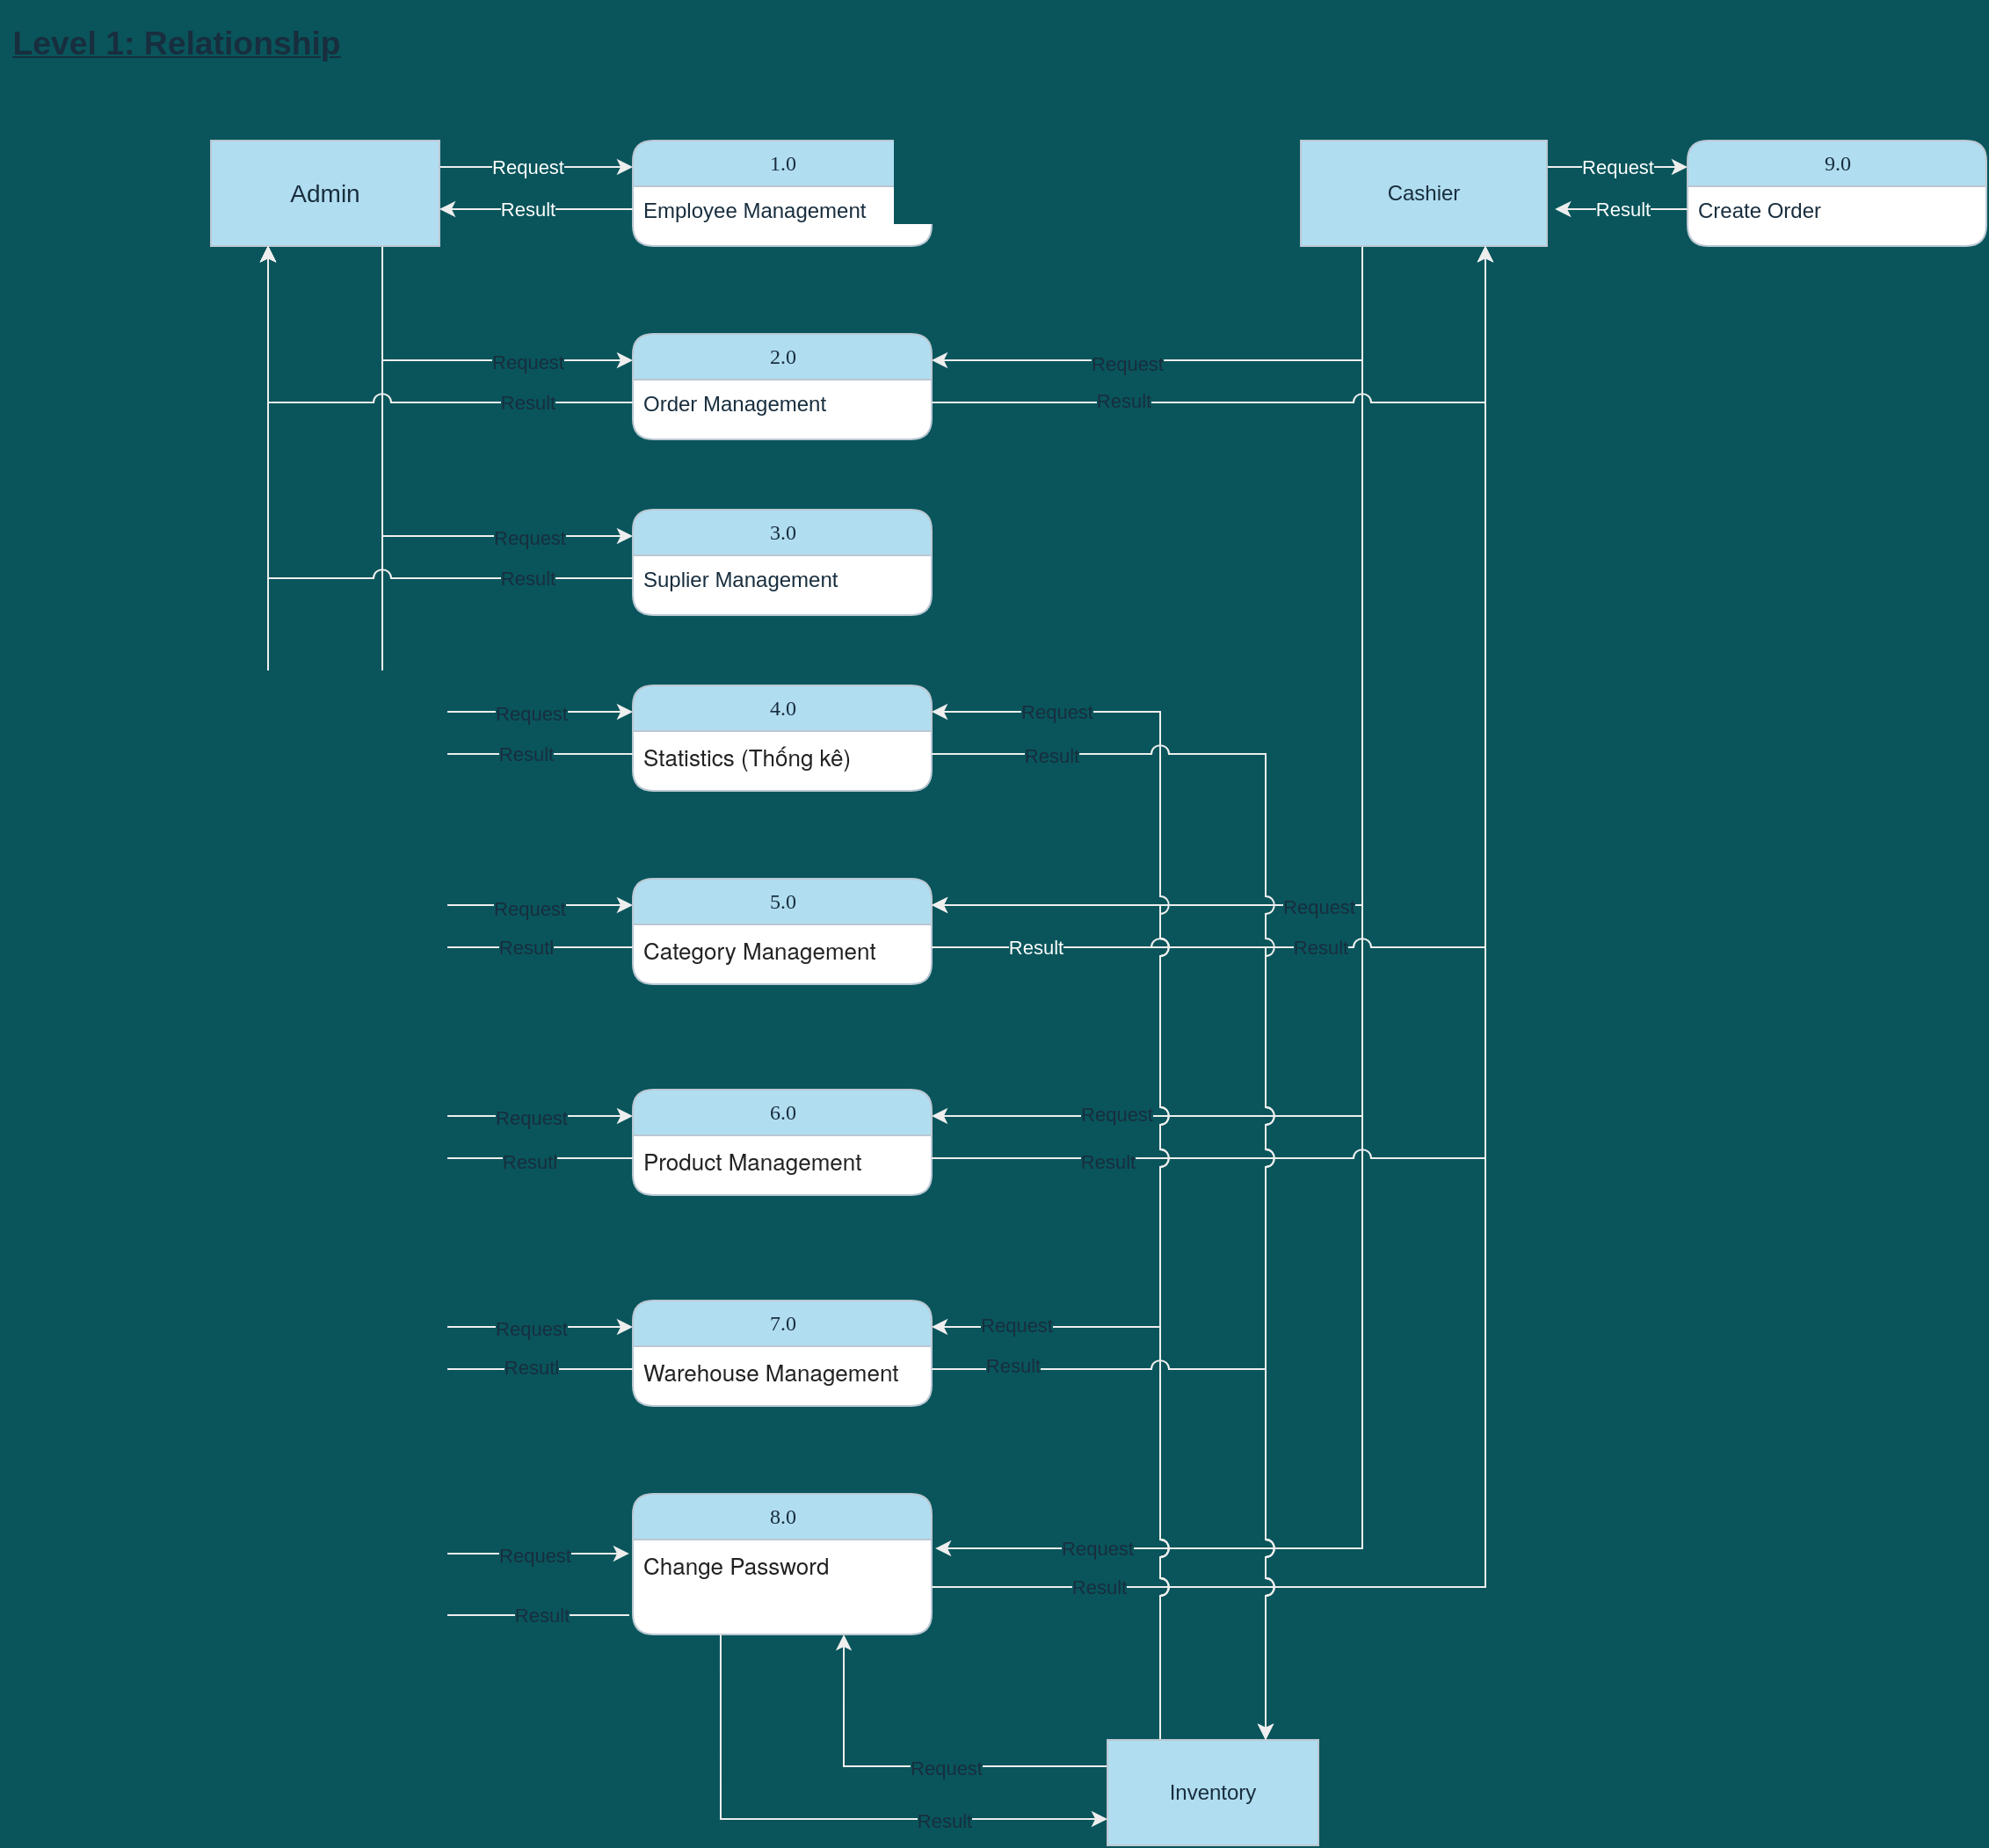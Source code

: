 <mxfile version="14.6.13" type="device"><diagram name="Page-1" id="b520641d-4fe3-3701-9064-5fc419738815"><mxGraphModel dx="1086" dy="1656" grid="1" gridSize="10" guides="1" tooltips="1" connect="1" arrows="1" fold="1" page="1" pageScale="1" pageWidth="1100" pageHeight="850" background="#09555B" math="0" shadow="0"><root><mxCell id="0"/><mxCell id="1" parent="0"/><mxCell id="21ea969265ad0168-10" value="1.0" style="swimlane;html=1;fontStyle=0;childLayout=stackLayout;horizontal=1;startSize=26;fillColor=#B1DDF0;horizontalStack=0;resizeParent=1;resizeLast=0;collapsible=1;marginBottom=0;swimlaneFillColor=#ffffff;align=center;rounded=1;shadow=0;comic=0;labelBackgroundColor=none;strokeWidth=1;fontFamily=Verdana;fontSize=12;strokeColor=#BAC8D3;fontColor=#182E3E;" parent="1" vertex="1"><mxGeometry x="360" y="40" width="170" height="60" as="geometry"/></mxCell><mxCell id="21ea969265ad0168-52" value="Employee Management" style="text;html=1;strokeColor=none;fillColor=none;spacingLeft=4;spacingRight=4;whiteSpace=wrap;overflow=hidden;rotatable=0;points=[[0,0.5],[1,0.5]];portConstraint=eastwest;fontColor=#182E3E;" parent="21ea969265ad0168-10" vertex="1"><mxGeometry y="26" width="170" height="26" as="geometry"/></mxCell><mxCell id="-beWoCkQJ6YWJmsvKfJx-1" value="&lt;p class=&quot;MsoNormal&quot;&gt;&lt;b&gt;&lt;u&gt;&lt;span style=&quot;font-size: 14.0pt ; font-family: &amp;#34;helvetica&amp;#34; , sans-serif&quot;&gt;Level 1: Relationship&lt;/span&gt;&lt;/u&gt;&lt;/b&gt;&lt;/p&gt;" style="text;html=1;align=center;verticalAlign=middle;resizable=0;points=[];autosize=1;strokeColor=none;fontColor=#182E3E;" parent="1" vertex="1"><mxGeometry y="-40" width="200" height="50" as="geometry"/></mxCell><mxCell id="-beWoCkQJ6YWJmsvKfJx-3" value="Request" style="edgeStyle=orthogonalEdgeStyle;rounded=0;orthogonalLoop=1;jettySize=auto;html=1;exitX=1;exitY=0.25;exitDx=0;exitDy=0;entryX=0;entryY=0.25;entryDx=0;entryDy=0;strokeColor=#EEEEEE;fontColor=#FFFFFF;labelBackgroundColor=#09555B;" parent="1" source="-beWoCkQJ6YWJmsvKfJx-2" target="21ea969265ad0168-10" edge="1"><mxGeometry x="-0.091" relative="1" as="geometry"><Array as="points"><mxPoint x="290" y="55"/><mxPoint x="290" y="55"/></Array><mxPoint as="offset"/></mxGeometry></mxCell><mxCell id="-beWoCkQJ6YWJmsvKfJx-29" style="edgeStyle=orthogonalEdgeStyle;rounded=0;orthogonalLoop=1;jettySize=auto;html=1;exitX=0.75;exitY=1;exitDx=0;exitDy=0;entryX=-0.012;entryY=0.148;entryDx=0;entryDy=0;entryPerimeter=0;strokeColor=#EEEEEE;fontColor=#FFFFFF;labelBackgroundColor=#09555B;" parent="1" source="-beWoCkQJ6YWJmsvKfJx-2" target="-beWoCkQJ6YWJmsvKfJx-27" edge="1"><mxGeometry relative="1" as="geometry"/></mxCell><mxCell id="-beWoCkQJ6YWJmsvKfJx-64" value="Request" style="edgeLabel;html=1;align=center;verticalAlign=middle;resizable=0;points=[];fontColor=#182E3E;labelBackgroundColor=#09555B;" parent="-beWoCkQJ6YWJmsvKfJx-29" vertex="1" connectable="0"><mxGeometry x="0.879" y="-1" relative="1" as="geometry"><mxPoint x="-1" as="offset"/></mxGeometry></mxCell><mxCell id="-beWoCkQJ6YWJmsvKfJx-34" style="edgeStyle=orthogonalEdgeStyle;rounded=0;orthogonalLoop=1;jettySize=auto;html=1;exitX=0.75;exitY=1;exitDx=0;exitDy=0;entryX=0;entryY=0.25;entryDx=0;entryDy=0;strokeColor=#EEEEEE;fontColor=#FFFFFF;labelBackgroundColor=#09555B;" parent="1" source="-beWoCkQJ6YWJmsvKfJx-2" target="-beWoCkQJ6YWJmsvKfJx-5" edge="1"><mxGeometry relative="1" as="geometry"/></mxCell><mxCell id="-beWoCkQJ6YWJmsvKfJx-36" value="Request" style="edgeLabel;html=1;align=center;verticalAlign=middle;resizable=0;points=[];fontColor=#182E3E;labelBackgroundColor=#09555B;" parent="-beWoCkQJ6YWJmsvKfJx-34" vertex="1" connectable="0"><mxGeometry x="0.123" y="-1" relative="1" as="geometry"><mxPoint x="31" as="offset"/></mxGeometry></mxCell><mxCell id="-beWoCkQJ6YWJmsvKfJx-40" style="edgeStyle=orthogonalEdgeStyle;rounded=0;jumpStyle=arc;jumpSize=10;orthogonalLoop=1;jettySize=auto;html=1;exitX=0.75;exitY=1;exitDx=0;exitDy=0;entryX=0;entryY=0.25;entryDx=0;entryDy=0;strokeColor=#EEEEEE;fontColor=#FFFFFF;labelBackgroundColor=#09555B;" parent="1" source="-beWoCkQJ6YWJmsvKfJx-2" target="-beWoCkQJ6YWJmsvKfJx-10" edge="1"><mxGeometry relative="1" as="geometry"/></mxCell><mxCell id="-beWoCkQJ6YWJmsvKfJx-42" value="Request" style="edgeLabel;html=1;align=center;verticalAlign=middle;resizable=0;points=[];fontColor=#182E3E;labelBackgroundColor=#09555B;" parent="-beWoCkQJ6YWJmsvKfJx-40" vertex="1" connectable="0"><mxGeometry x="0.428" y="-1" relative="1" as="geometry"><mxPoint x="29" as="offset"/></mxGeometry></mxCell><mxCell id="-beWoCkQJ6YWJmsvKfJx-44" style="edgeStyle=orthogonalEdgeStyle;rounded=0;jumpStyle=arc;jumpSize=10;orthogonalLoop=1;jettySize=auto;html=1;exitX=0.75;exitY=1;exitDx=0;exitDy=0;entryX=0;entryY=0.25;entryDx=0;entryDy=0;strokeColor=#EEEEEE;fontColor=#FFFFFF;labelBackgroundColor=#09555B;" parent="1" source="-beWoCkQJ6YWJmsvKfJx-2" target="-beWoCkQJ6YWJmsvKfJx-12" edge="1"><mxGeometry relative="1" as="geometry"/></mxCell><mxCell id="-beWoCkQJ6YWJmsvKfJx-46" value="Request" style="edgeLabel;html=1;align=center;verticalAlign=middle;resizable=0;points=[];fontColor=#182E3E;labelBackgroundColor=#09555B;" parent="-beWoCkQJ6YWJmsvKfJx-44" vertex="1" connectable="0"><mxGeometry x="0.71" y="-1" relative="1" as="geometry"><mxPoint x="1" as="offset"/></mxGeometry></mxCell><mxCell id="-beWoCkQJ6YWJmsvKfJx-48" style="edgeStyle=orthogonalEdgeStyle;rounded=0;jumpStyle=arc;jumpSize=10;orthogonalLoop=1;jettySize=auto;html=1;exitX=0.75;exitY=1;exitDx=0;exitDy=0;entryX=0;entryY=0.25;entryDx=0;entryDy=0;strokeColor=#EEEEEE;fontColor=#FFFFFF;labelBackgroundColor=#09555B;" parent="1" source="-beWoCkQJ6YWJmsvKfJx-2" target="-beWoCkQJ6YWJmsvKfJx-16" edge="1"><mxGeometry relative="1" as="geometry"/></mxCell><mxCell id="-beWoCkQJ6YWJmsvKfJx-50" value="Request" style="edgeLabel;html=1;align=center;verticalAlign=middle;resizable=0;points=[];fontColor=#182E3E;labelBackgroundColor=#09555B;" parent="-beWoCkQJ6YWJmsvKfJx-48" vertex="1" connectable="0"><mxGeometry x="0.768" y="-2" relative="1" as="geometry"><mxPoint x="1" as="offset"/></mxGeometry></mxCell><mxCell id="-beWoCkQJ6YWJmsvKfJx-52" style="edgeStyle=orthogonalEdgeStyle;rounded=0;jumpStyle=arc;jumpSize=10;orthogonalLoop=1;jettySize=auto;html=1;exitX=0.75;exitY=1;exitDx=0;exitDy=0;entryX=0;entryY=0.25;entryDx=0;entryDy=0;strokeColor=#EEEEEE;fontColor=#FFFFFF;labelBackgroundColor=#09555B;" parent="1" source="-beWoCkQJ6YWJmsvKfJx-2" target="-beWoCkQJ6YWJmsvKfJx-18" edge="1"><mxGeometry relative="1" as="geometry"/></mxCell><mxCell id="-beWoCkQJ6YWJmsvKfJx-54" value="Request" style="edgeLabel;html=1;align=center;verticalAlign=middle;resizable=0;points=[];fontColor=#182E3E;labelBackgroundColor=#09555B;" parent="-beWoCkQJ6YWJmsvKfJx-52" vertex="1" connectable="0"><mxGeometry x="0.815" y="-1" relative="1" as="geometry"><mxPoint x="1" as="offset"/></mxGeometry></mxCell><mxCell id="-beWoCkQJ6YWJmsvKfJx-56" style="edgeStyle=orthogonalEdgeStyle;rounded=0;jumpStyle=arc;jumpSize=10;orthogonalLoop=1;jettySize=auto;html=1;exitX=0.75;exitY=1;exitDx=0;exitDy=0;entryX=0;entryY=0.25;entryDx=0;entryDy=0;strokeColor=#EEEEEE;fontColor=#FFFFFF;labelBackgroundColor=#09555B;" parent="1" source="-beWoCkQJ6YWJmsvKfJx-2" target="-beWoCkQJ6YWJmsvKfJx-22" edge="1"><mxGeometry relative="1" as="geometry"/></mxCell><mxCell id="-beWoCkQJ6YWJmsvKfJx-58" value="Request" style="edgeLabel;html=1;align=center;verticalAlign=middle;resizable=0;points=[];fontColor=#182E3E;labelBackgroundColor=#09555B;" parent="-beWoCkQJ6YWJmsvKfJx-56" vertex="1" connectable="0"><mxGeometry x="0.844" y="-1" relative="1" as="geometry"><mxPoint x="1" as="offset"/></mxGeometry></mxCell><mxCell id="-beWoCkQJ6YWJmsvKfJx-2" value="&lt;font style=&quot;font-size: 14px&quot;&gt;Admin&lt;/font&gt;" style="rounded=0;whiteSpace=wrap;html=1;fillColor=#B1DDF0;strokeColor=#BAC8D3;fontColor=#182E3E;" parent="1" vertex="1"><mxGeometry x="120" y="40" width="130" height="60" as="geometry"/></mxCell><mxCell id="-beWoCkQJ6YWJmsvKfJx-4" value="Result" style="edgeStyle=orthogonalEdgeStyle;rounded=0;orthogonalLoop=1;jettySize=auto;html=1;exitX=0;exitY=0.5;exitDx=0;exitDy=0;entryX=1;entryY=0.65;entryDx=0;entryDy=0;entryPerimeter=0;strokeColor=#EEEEEE;fontColor=#FFFFFF;labelBackgroundColor=#09555B;" parent="1" source="21ea969265ad0168-52" target="-beWoCkQJ6YWJmsvKfJx-2" edge="1"><mxGeometry x="0.091" relative="1" as="geometry"><mxPoint as="offset"/></mxGeometry></mxCell><mxCell id="-beWoCkQJ6YWJmsvKfJx-5" value="2.0" style="swimlane;html=1;fontStyle=0;childLayout=stackLayout;horizontal=1;startSize=26;fillColor=#B1DDF0;horizontalStack=0;resizeParent=1;resizeLast=0;collapsible=1;marginBottom=0;swimlaneFillColor=#ffffff;align=center;rounded=1;shadow=0;comic=0;labelBackgroundColor=none;strokeWidth=1;fontFamily=Verdana;fontSize=12;strokeColor=#BAC8D3;fontColor=#182E3E;" parent="1" vertex="1"><mxGeometry x="360" y="150" width="170" height="60" as="geometry"/></mxCell><mxCell id="-beWoCkQJ6YWJmsvKfJx-6" value="Order Management" style="text;html=1;strokeColor=none;fillColor=none;spacingLeft=4;spacingRight=4;whiteSpace=wrap;overflow=hidden;rotatable=0;points=[[0,0.5],[1,0.5]];portConstraint=eastwest;fontColor=#182E3E;" parent="-beWoCkQJ6YWJmsvKfJx-5" vertex="1"><mxGeometry y="26" width="170" height="26" as="geometry"/></mxCell><mxCell id="-beWoCkQJ6YWJmsvKfJx-10" value="3.0" style="swimlane;html=1;fontStyle=0;childLayout=stackLayout;horizontal=1;startSize=26;fillColor=#B1DDF0;horizontalStack=0;resizeParent=1;resizeLast=0;collapsible=1;marginBottom=0;swimlaneFillColor=#ffffff;align=center;rounded=1;shadow=0;comic=0;labelBackgroundColor=none;strokeWidth=1;fontFamily=Verdana;fontSize=12;strokeColor=#BAC8D3;fontColor=#182E3E;" parent="1" vertex="1"><mxGeometry x="360" y="250" width="170" height="60" as="geometry"/></mxCell><mxCell id="-beWoCkQJ6YWJmsvKfJx-11" value="Suplier Management" style="text;html=1;strokeColor=none;fillColor=none;spacingLeft=4;spacingRight=4;whiteSpace=wrap;overflow=hidden;rotatable=0;points=[[0,0.5],[1,0.5]];portConstraint=eastwest;fontColor=#182E3E;" parent="-beWoCkQJ6YWJmsvKfJx-10" vertex="1"><mxGeometry y="26" width="170" height="26" as="geometry"/></mxCell><mxCell id="-beWoCkQJ6YWJmsvKfJx-12" value="4.0" style="swimlane;html=1;fontStyle=0;childLayout=stackLayout;horizontal=1;startSize=26;fillColor=#B1DDF0;horizontalStack=0;resizeParent=1;resizeLast=0;collapsible=1;marginBottom=0;swimlaneFillColor=#ffffff;align=center;rounded=1;shadow=0;comic=0;labelBackgroundColor=none;strokeWidth=1;fontFamily=Verdana;fontSize=12;strokeColor=#BAC8D3;fontColor=#182E3E;" parent="1" vertex="1"><mxGeometry x="360" y="350" width="170" height="60" as="geometry"/></mxCell><mxCell id="-beWoCkQJ6YWJmsvKfJx-13" value="&lt;span style=&quot;color: rgb(34 , 34 , 34) ; font-family: &amp;#34;helvetica neue&amp;#34; , &amp;#34;helvetica&amp;#34; , &amp;#34;arial&amp;#34; , sans-serif ; font-size: 13px&quot;&gt;Statistics (Thống kê)&lt;/span&gt;" style="text;html=1;strokeColor=none;fillColor=none;spacingLeft=4;spacingRight=4;whiteSpace=wrap;overflow=hidden;rotatable=0;points=[[0,0.5],[1,0.5]];portConstraint=eastwest;fontColor=#182E3E;" parent="-beWoCkQJ6YWJmsvKfJx-12" vertex="1"><mxGeometry y="26" width="170" height="26" as="geometry"/></mxCell><mxCell id="-beWoCkQJ6YWJmsvKfJx-16" value="5.0" style="swimlane;html=1;fontStyle=0;childLayout=stackLayout;horizontal=1;startSize=26;fillColor=#B1DDF0;horizontalStack=0;resizeParent=1;resizeLast=0;collapsible=1;marginBottom=0;swimlaneFillColor=#ffffff;align=center;rounded=1;shadow=0;comic=0;labelBackgroundColor=none;strokeWidth=1;fontFamily=Verdana;fontSize=12;strokeColor=#BAC8D3;fontColor=#182E3E;" parent="1" vertex="1"><mxGeometry x="360" y="460" width="170" height="60" as="geometry"/></mxCell><mxCell id="-beWoCkQJ6YWJmsvKfJx-17" value="&lt;span style=&quot;color: rgb(34 , 34 , 34) ; font-family: &amp;#34;helvetica neue&amp;#34; , &amp;#34;helvetica&amp;#34; , &amp;#34;arial&amp;#34; , sans-serif ; font-size: 13px&quot;&gt;Category Management&lt;/span&gt;" style="text;html=1;strokeColor=none;fillColor=none;spacingLeft=4;spacingRight=4;whiteSpace=wrap;overflow=hidden;rotatable=0;points=[[0,0.5],[1,0.5]];portConstraint=eastwest;fontColor=#182E3E;" parent="-beWoCkQJ6YWJmsvKfJx-16" vertex="1"><mxGeometry y="26" width="170" height="26" as="geometry"/></mxCell><mxCell id="-beWoCkQJ6YWJmsvKfJx-18" value="6.0" style="swimlane;html=1;fontStyle=0;childLayout=stackLayout;horizontal=1;startSize=26;fillColor=#B1DDF0;horizontalStack=0;resizeParent=1;resizeLast=0;collapsible=1;marginBottom=0;swimlaneFillColor=#ffffff;align=center;rounded=1;shadow=0;comic=0;labelBackgroundColor=none;strokeWidth=1;fontFamily=Verdana;fontSize=12;strokeColor=#BAC8D3;fontColor=#182E3E;" parent="1" vertex="1"><mxGeometry x="360" y="580" width="170" height="60" as="geometry"/></mxCell><mxCell id="-beWoCkQJ6YWJmsvKfJx-19" value="&lt;span style=&quot;color: rgb(34 , 34 , 34) ; font-family: &amp;#34;helvetica neue&amp;#34; , &amp;#34;helvetica&amp;#34; , &amp;#34;arial&amp;#34; , sans-serif ; font-size: 13px&quot;&gt;Product Management&lt;/span&gt;" style="text;html=1;strokeColor=none;fillColor=none;spacingLeft=4;spacingRight=4;whiteSpace=wrap;overflow=hidden;rotatable=0;points=[[0,0.5],[1,0.5]];portConstraint=eastwest;fontColor=#182E3E;" parent="-beWoCkQJ6YWJmsvKfJx-18" vertex="1"><mxGeometry y="26" width="170" height="26" as="geometry"/></mxCell><mxCell id="-beWoCkQJ6YWJmsvKfJx-22" value="7.0" style="swimlane;html=1;fontStyle=0;childLayout=stackLayout;horizontal=1;startSize=26;fillColor=#B1DDF0;horizontalStack=0;resizeParent=1;resizeLast=0;collapsible=1;marginBottom=0;swimlaneFillColor=#ffffff;align=center;rounded=1;shadow=0;comic=0;labelBackgroundColor=none;strokeWidth=1;fontFamily=Verdana;fontSize=12;strokeColor=#BAC8D3;fontColor=#182E3E;" parent="1" vertex="1"><mxGeometry x="360" y="700" width="170" height="60" as="geometry"/></mxCell><mxCell id="-beWoCkQJ6YWJmsvKfJx-23" value="&lt;span style=&quot;color: rgb(34 , 34 , 34) ; font-family: &amp;#34;helvetica neue&amp;#34; , &amp;#34;helvetica&amp;#34; , &amp;#34;arial&amp;#34; , sans-serif ; font-size: 13px&quot;&gt;Warehouse Management&lt;/span&gt;" style="text;html=1;strokeColor=none;fillColor=none;spacingLeft=4;spacingRight=4;whiteSpace=wrap;overflow=hidden;rotatable=0;points=[[0,0.5],[1,0.5]];portConstraint=eastwest;fontColor=#182E3E;" parent="-beWoCkQJ6YWJmsvKfJx-22" vertex="1"><mxGeometry y="26" width="170" height="26" as="geometry"/></mxCell><mxCell id="-beWoCkQJ6YWJmsvKfJx-26" value="8.0" style="swimlane;html=1;fontStyle=0;childLayout=stackLayout;horizontal=1;startSize=26;fillColor=#B1DDF0;horizontalStack=0;resizeParent=1;resizeLast=0;collapsible=1;marginBottom=0;swimlaneFillColor=#ffffff;align=center;rounded=1;shadow=0;comic=0;labelBackgroundColor=none;strokeWidth=1;fontFamily=Verdana;fontSize=12;strokeColor=#BAC8D3;fontColor=#182E3E;" parent="1" vertex="1"><mxGeometry x="360" y="810" width="170" height="80" as="geometry"/></mxCell><mxCell id="-beWoCkQJ6YWJmsvKfJx-27" value="&lt;font color=&quot;#222222&quot; face=&quot;helvetica neue, helvetica, arial, sans-serif&quot;&gt;&lt;span style=&quot;font-size: 13px&quot;&gt;Change Password&lt;/span&gt;&lt;/font&gt;" style="text;html=1;strokeColor=none;fillColor=none;spacingLeft=4;spacingRight=4;whiteSpace=wrap;overflow=hidden;rotatable=0;points=[[0,0.5],[1,0.5]];portConstraint=eastwest;fontColor=#182E3E;" parent="-beWoCkQJ6YWJmsvKfJx-26" vertex="1"><mxGeometry y="26" width="170" height="54" as="geometry"/></mxCell><mxCell id="-beWoCkQJ6YWJmsvKfJx-28" style="edgeStyle=orthogonalEdgeStyle;rounded=0;orthogonalLoop=1;jettySize=auto;html=1;entryX=0.25;entryY=1;entryDx=0;entryDy=0;exitX=-0.012;exitY=0.796;exitDx=0;exitDy=0;exitPerimeter=0;strokeColor=#EEEEEE;fontColor=#FFFFFF;labelBackgroundColor=#09555B;" parent="1" source="-beWoCkQJ6YWJmsvKfJx-27" target="-beWoCkQJ6YWJmsvKfJx-2" edge="1"><mxGeometry relative="1" as="geometry"><mxPoint x="356" y="960" as="sourcePoint"/></mxGeometry></mxCell><mxCell id="-beWoCkQJ6YWJmsvKfJx-65" value="Result" style="edgeLabel;html=1;align=center;verticalAlign=middle;resizable=0;points=[];fontColor=#182E3E;labelBackgroundColor=#09555B;" parent="-beWoCkQJ6YWJmsvKfJx-28" vertex="1" connectable="0"><mxGeometry x="-0.898" relative="1" as="geometry"><mxPoint as="offset"/></mxGeometry></mxCell><mxCell id="-beWoCkQJ6YWJmsvKfJx-35" style="edgeStyle=orthogonalEdgeStyle;rounded=0;orthogonalLoop=1;jettySize=auto;html=1;entryX=0.25;entryY=1;entryDx=0;entryDy=0;jumpStyle=arc;jumpSize=10;strokeColor=#EEEEEE;fontColor=#FFFFFF;labelBackgroundColor=#09555B;" parent="1" source="-beWoCkQJ6YWJmsvKfJx-6" target="-beWoCkQJ6YWJmsvKfJx-2" edge="1"><mxGeometry relative="1" as="geometry"><Array as="points"><mxPoint x="153" y="189"/></Array></mxGeometry></mxCell><mxCell id="-beWoCkQJ6YWJmsvKfJx-37" value="Result" style="edgeLabel;html=1;align=center;verticalAlign=middle;resizable=0;points=[];fontColor=#182E3E;labelBackgroundColor=#09555B;" parent="-beWoCkQJ6YWJmsvKfJx-35" vertex="1" connectable="0"><mxGeometry x="-0.427" y="-2" relative="1" as="geometry"><mxPoint x="25" y="2" as="offset"/></mxGeometry></mxCell><mxCell id="-beWoCkQJ6YWJmsvKfJx-41" style="edgeStyle=orthogonalEdgeStyle;rounded=0;jumpStyle=arc;jumpSize=10;orthogonalLoop=1;jettySize=auto;html=1;entryX=0.25;entryY=1;entryDx=0;entryDy=0;strokeColor=#EEEEEE;fontColor=#FFFFFF;labelBackgroundColor=#09555B;" parent="1" source="-beWoCkQJ6YWJmsvKfJx-11" target="-beWoCkQJ6YWJmsvKfJx-2" edge="1"><mxGeometry relative="1" as="geometry"/></mxCell><mxCell id="-beWoCkQJ6YWJmsvKfJx-43" value="Result" style="edgeLabel;html=1;align=center;verticalAlign=middle;resizable=0;points=[];fontColor=#182E3E;labelBackgroundColor=#09555B;" parent="-beWoCkQJ6YWJmsvKfJx-41" vertex="1" connectable="0"><mxGeometry x="-0.637" y="1" relative="1" as="geometry"><mxPoint x="12" y="-1" as="offset"/></mxGeometry></mxCell><mxCell id="-beWoCkQJ6YWJmsvKfJx-45" style="edgeStyle=orthogonalEdgeStyle;rounded=0;jumpStyle=arc;jumpSize=10;orthogonalLoop=1;jettySize=auto;html=1;entryX=0.25;entryY=1;entryDx=0;entryDy=0;strokeColor=#EEEEEE;fontColor=#FFFFFF;labelBackgroundColor=#09555B;" parent="1" source="-beWoCkQJ6YWJmsvKfJx-13" target="-beWoCkQJ6YWJmsvKfJx-2" edge="1"><mxGeometry relative="1" as="geometry"/></mxCell><mxCell id="-beWoCkQJ6YWJmsvKfJx-47" value="Result" style="edgeLabel;html=1;align=center;verticalAlign=middle;resizable=0;points=[];fontColor=#182E3E;labelBackgroundColor=#09555B;" parent="-beWoCkQJ6YWJmsvKfJx-45" vertex="1" connectable="0"><mxGeometry x="-0.754" relative="1" as="geometry"><mxPoint as="offset"/></mxGeometry></mxCell><mxCell id="-beWoCkQJ6YWJmsvKfJx-49" style="edgeStyle=orthogonalEdgeStyle;rounded=0;jumpStyle=arc;jumpSize=10;orthogonalLoop=1;jettySize=auto;html=1;exitX=0;exitY=0.5;exitDx=0;exitDy=0;entryX=0.25;entryY=1;entryDx=0;entryDy=0;strokeColor=#EEEEEE;fontColor=#FFFFFF;labelBackgroundColor=#09555B;" parent="1" source="-beWoCkQJ6YWJmsvKfJx-17" target="-beWoCkQJ6YWJmsvKfJx-2" edge="1"><mxGeometry relative="1" as="geometry"/></mxCell><mxCell id="-beWoCkQJ6YWJmsvKfJx-51" value="Resutl" style="edgeLabel;html=1;align=center;verticalAlign=middle;resizable=0;points=[];fontColor=#182E3E;labelBackgroundColor=#09555B;" parent="-beWoCkQJ6YWJmsvKfJx-49" vertex="1" connectable="0"><mxGeometry x="-0.799" relative="1" as="geometry"><mxPoint as="offset"/></mxGeometry></mxCell><mxCell id="-beWoCkQJ6YWJmsvKfJx-53" style="edgeStyle=orthogonalEdgeStyle;rounded=0;jumpStyle=arc;jumpSize=10;orthogonalLoop=1;jettySize=auto;html=1;exitX=0;exitY=0.5;exitDx=0;exitDy=0;entryX=0.25;entryY=1;entryDx=0;entryDy=0;strokeColor=#EEEEEE;fontColor=#FFFFFF;labelBackgroundColor=#09555B;" parent="1" source="-beWoCkQJ6YWJmsvKfJx-19" target="-beWoCkQJ6YWJmsvKfJx-2" edge="1"><mxGeometry relative="1" as="geometry"/></mxCell><mxCell id="-beWoCkQJ6YWJmsvKfJx-55" value="Resutl" style="edgeLabel;html=1;align=center;verticalAlign=middle;resizable=0;points=[];fontColor=#182E3E;labelBackgroundColor=#09555B;" parent="-beWoCkQJ6YWJmsvKfJx-53" vertex="1" connectable="0"><mxGeometry x="-0.838" y="2" relative="1" as="geometry"><mxPoint as="offset"/></mxGeometry></mxCell><mxCell id="-beWoCkQJ6YWJmsvKfJx-57" style="edgeStyle=orthogonalEdgeStyle;rounded=0;jumpStyle=arc;jumpSize=10;orthogonalLoop=1;jettySize=auto;html=1;exitX=0;exitY=0.5;exitDx=0;exitDy=0;entryX=0.25;entryY=1;entryDx=0;entryDy=0;strokeColor=#EEEEEE;fontColor=#FFFFFF;labelBackgroundColor=#09555B;" parent="1" source="-beWoCkQJ6YWJmsvKfJx-23" target="-beWoCkQJ6YWJmsvKfJx-2" edge="1"><mxGeometry relative="1" as="geometry"/></mxCell><mxCell id="-beWoCkQJ6YWJmsvKfJx-59" value="Resutl" style="edgeLabel;html=1;align=center;verticalAlign=middle;resizable=0;points=[];fontColor=#182E3E;labelBackgroundColor=#09555B;" parent="-beWoCkQJ6YWJmsvKfJx-57" vertex="1" connectable="0"><mxGeometry x="-0.863" y="-1" relative="1" as="geometry"><mxPoint as="offset"/></mxGeometry></mxCell><mxCell id="-beWoCkQJ6YWJmsvKfJx-70" value="Request" style="edgeStyle=orthogonalEdgeStyle;rounded=0;jumpStyle=arc;jumpSize=10;orthogonalLoop=1;jettySize=auto;html=1;exitX=1;exitY=0.25;exitDx=0;exitDy=0;entryX=0;entryY=0.25;entryDx=0;entryDy=0;strokeColor=#EEEEEE;fontColor=#FFFFFF;labelBackgroundColor=#09555B;" parent="1" source="-beWoCkQJ6YWJmsvKfJx-67" target="-beWoCkQJ6YWJmsvKfJx-68" edge="1"><mxGeometry relative="1" as="geometry"/></mxCell><mxCell id="-beWoCkQJ6YWJmsvKfJx-74" style="edgeStyle=orthogonalEdgeStyle;rounded=0;jumpStyle=arc;jumpSize=10;orthogonalLoop=1;jettySize=auto;html=1;exitX=0.25;exitY=1;exitDx=0;exitDy=0;entryX=1;entryY=0.25;entryDx=0;entryDy=0;strokeColor=#EEEEEE;fontColor=#FFFFFF;labelBackgroundColor=#09555B;" parent="1" source="-beWoCkQJ6YWJmsvKfJx-67" target="-beWoCkQJ6YWJmsvKfJx-5" edge="1"><mxGeometry relative="1" as="geometry"/></mxCell><mxCell id="-beWoCkQJ6YWJmsvKfJx-76" value="Request" style="edgeLabel;html=1;align=center;verticalAlign=middle;resizable=0;points=[];fontColor=#182E3E;labelBackgroundColor=#09555B;" parent="-beWoCkQJ6YWJmsvKfJx-74" vertex="1" connectable="0"><mxGeometry x="0.481" y="2" relative="1" as="geometry"><mxPoint x="30" as="offset"/></mxGeometry></mxCell><mxCell id="-beWoCkQJ6YWJmsvKfJx-79" style="edgeStyle=orthogonalEdgeStyle;rounded=0;jumpStyle=arc;jumpSize=10;orthogonalLoop=1;jettySize=auto;html=1;exitX=0.25;exitY=1;exitDx=0;exitDy=0;entryX=1;entryY=0.25;entryDx=0;entryDy=0;strokeColor=#EEEEEE;fontColor=#FFFFFF;labelBackgroundColor=#09555B;" parent="1" source="-beWoCkQJ6YWJmsvKfJx-67" target="-beWoCkQJ6YWJmsvKfJx-16" edge="1"><mxGeometry relative="1" as="geometry"/></mxCell><mxCell id="-beWoCkQJ6YWJmsvKfJx-81" value="Request" style="edgeLabel;html=1;align=center;verticalAlign=middle;resizable=0;points=[];fontColor=#182E3E;labelBackgroundColor=#09555B;" parent="-beWoCkQJ6YWJmsvKfJx-79" vertex="1" connectable="0"><mxGeometry x="0.656" y="1" relative="1" as="geometry"><mxPoint x="113" as="offset"/></mxGeometry></mxCell><mxCell id="-beWoCkQJ6YWJmsvKfJx-83" style="edgeStyle=orthogonalEdgeStyle;rounded=0;jumpStyle=arc;jumpSize=10;orthogonalLoop=1;jettySize=auto;html=1;exitX=0.25;exitY=1;exitDx=0;exitDy=0;entryX=1;entryY=0.25;entryDx=0;entryDy=0;strokeColor=#EEEEEE;fontColor=#FFFFFF;labelBackgroundColor=#09555B;" parent="1" source="-beWoCkQJ6YWJmsvKfJx-67" target="-beWoCkQJ6YWJmsvKfJx-18" edge="1"><mxGeometry relative="1" as="geometry"/></mxCell><mxCell id="-beWoCkQJ6YWJmsvKfJx-85" value="Request" style="edgeLabel;html=1;align=center;verticalAlign=middle;resizable=0;points=[];fontColor=#182E3E;labelBackgroundColor=#09555B;" parent="-beWoCkQJ6YWJmsvKfJx-83" vertex="1" connectable="0"><mxGeometry x="0.718" y="-1" relative="1" as="geometry"><mxPoint as="offset"/></mxGeometry></mxCell><mxCell id="-beWoCkQJ6YWJmsvKfJx-89" style="edgeStyle=orthogonalEdgeStyle;rounded=0;jumpStyle=arc;jumpSize=10;orthogonalLoop=1;jettySize=auto;html=1;exitX=0.25;exitY=1;exitDx=0;exitDy=0;entryX=1.012;entryY=0.093;entryDx=0;entryDy=0;entryPerimeter=0;strokeColor=#EEEEEE;fontColor=#FFFFFF;labelBackgroundColor=#09555B;" parent="1" source="-beWoCkQJ6YWJmsvKfJx-67" target="-beWoCkQJ6YWJmsvKfJx-27" edge="1"><mxGeometry relative="1" as="geometry"/></mxCell><mxCell id="-beWoCkQJ6YWJmsvKfJx-91" value="Request" style="edgeLabel;html=1;align=center;verticalAlign=middle;resizable=0;points=[];fontColor=#182E3E;labelBackgroundColor=#09555B;" parent="-beWoCkQJ6YWJmsvKfJx-89" vertex="1" connectable="0"><mxGeometry x="0.813" relative="1" as="geometry"><mxPoint as="offset"/></mxGeometry></mxCell><mxCell id="-beWoCkQJ6YWJmsvKfJx-67" value="Cashier" style="rounded=0;whiteSpace=wrap;html=1;fillColor=#B1DDF0;strokeColor=#BAC8D3;fontColor=#182E3E;" parent="1" vertex="1"><mxGeometry x="740" y="40" width="140" height="60" as="geometry"/></mxCell><mxCell id="-beWoCkQJ6YWJmsvKfJx-68" value="9.0" style="swimlane;html=1;fontStyle=0;childLayout=stackLayout;horizontal=1;startSize=26;fillColor=#B1DDF0;horizontalStack=0;resizeParent=1;resizeLast=0;collapsible=1;marginBottom=0;swimlaneFillColor=#ffffff;align=center;rounded=1;shadow=0;comic=0;labelBackgroundColor=none;strokeWidth=1;fontFamily=Verdana;fontSize=12;strokeColor=#BAC8D3;fontColor=#182E3E;" parent="1" vertex="1"><mxGeometry x="960" y="40" width="170" height="60" as="geometry"/></mxCell><mxCell id="-beWoCkQJ6YWJmsvKfJx-69" value="Create Order" style="text;html=1;strokeColor=none;fillColor=none;spacingLeft=4;spacingRight=4;whiteSpace=wrap;overflow=hidden;rotatable=0;points=[[0,0.5],[1,0.5]];portConstraint=eastwest;fontColor=#182E3E;" parent="-beWoCkQJ6YWJmsvKfJx-68" vertex="1"><mxGeometry y="26" width="170" height="26" as="geometry"/></mxCell><mxCell id="-beWoCkQJ6YWJmsvKfJx-71" value="Result" style="edgeStyle=orthogonalEdgeStyle;rounded=0;jumpStyle=arc;jumpSize=10;orthogonalLoop=1;jettySize=auto;html=1;exitX=0;exitY=0.5;exitDx=0;exitDy=0;entryX=1.033;entryY=0.65;entryDx=0;entryDy=0;entryPerimeter=0;strokeColor=#EEEEEE;fontColor=#FFFFFF;labelBackgroundColor=#09555B;" parent="1" source="-beWoCkQJ6YWJmsvKfJx-69" target="-beWoCkQJ6YWJmsvKfJx-67" edge="1"><mxGeometry relative="1" as="geometry"/></mxCell><mxCell id="-beWoCkQJ6YWJmsvKfJx-75" style="edgeStyle=orthogonalEdgeStyle;rounded=0;jumpStyle=arc;jumpSize=10;orthogonalLoop=1;jettySize=auto;html=1;exitX=1;exitY=0.5;exitDx=0;exitDy=0;entryX=0.75;entryY=1;entryDx=0;entryDy=0;strokeColor=#EEEEEE;fontColor=#FFFFFF;labelBackgroundColor=#09555B;" parent="1" source="-beWoCkQJ6YWJmsvKfJx-6" target="-beWoCkQJ6YWJmsvKfJx-67" edge="1"><mxGeometry relative="1" as="geometry"/></mxCell><mxCell id="-beWoCkQJ6YWJmsvKfJx-78" value="Result" style="edgeLabel;html=1;align=center;verticalAlign=middle;resizable=0;points=[];fontColor=#182E3E;labelBackgroundColor=#09555B;" parent="-beWoCkQJ6YWJmsvKfJx-75" vertex="1" connectable="0"><mxGeometry x="-0.463" y="1" relative="1" as="geometry"><mxPoint as="offset"/></mxGeometry></mxCell><mxCell id="-beWoCkQJ6YWJmsvKfJx-80" style="edgeStyle=orthogonalEdgeStyle;rounded=0;jumpStyle=arc;jumpSize=10;orthogonalLoop=1;jettySize=auto;html=1;entryX=0.75;entryY=1;entryDx=0;entryDy=0;strokeColor=#EEEEEE;fontColor=#FFFFFF;labelBackgroundColor=#09555B;" parent="1" source="-beWoCkQJ6YWJmsvKfJx-17" target="-beWoCkQJ6YWJmsvKfJx-67" edge="1"><mxGeometry relative="1" as="geometry"/></mxCell><mxCell id="-beWoCkQJ6YWJmsvKfJx-82" value="Result" style="edgeLabel;html=1;align=center;verticalAlign=middle;resizable=0;points=[];fontColor=#182E3E;labelBackgroundColor=#09555B;" parent="-beWoCkQJ6YWJmsvKfJx-80" vertex="1" connectable="0"><mxGeometry x="-0.716" y="1" relative="1" as="geometry"><mxPoint x="119" y="1" as="offset"/></mxGeometry></mxCell><mxCell id="-beWoCkQJ6YWJmsvKfJx-84" style="edgeStyle=orthogonalEdgeStyle;rounded=0;jumpStyle=arc;jumpSize=10;orthogonalLoop=1;jettySize=auto;html=1;exitX=1;exitY=0.5;exitDx=0;exitDy=0;entryX=0.75;entryY=1;entryDx=0;entryDy=0;strokeColor=#EEEEEE;fontColor=#FFFFFF;labelBackgroundColor=#09555B;" parent="1" source="-beWoCkQJ6YWJmsvKfJx-19" target="-beWoCkQJ6YWJmsvKfJx-67" edge="1"><mxGeometry relative="1" as="geometry"/></mxCell><mxCell id="-beWoCkQJ6YWJmsvKfJx-86" value="Result" style="edgeLabel;html=1;align=center;verticalAlign=middle;resizable=0;points=[];fontColor=#182E3E;labelBackgroundColor=#09555B;" parent="-beWoCkQJ6YWJmsvKfJx-84" vertex="1" connectable="0"><mxGeometry x="-0.761" y="-2" relative="1" as="geometry"><mxPoint as="offset"/></mxGeometry></mxCell><mxCell id="-beWoCkQJ6YWJmsvKfJx-90" style="edgeStyle=orthogonalEdgeStyle;rounded=0;jumpStyle=arc;jumpSize=10;orthogonalLoop=1;jettySize=auto;html=1;exitX=1;exitY=0.5;exitDx=0;exitDy=0;entryX=0.75;entryY=1;entryDx=0;entryDy=0;strokeColor=#EEEEEE;fontColor=#FFFFFF;labelBackgroundColor=#09555B;" parent="1" source="-beWoCkQJ6YWJmsvKfJx-27" target="-beWoCkQJ6YWJmsvKfJx-67" edge="1"><mxGeometry relative="1" as="geometry"/></mxCell><mxCell id="-beWoCkQJ6YWJmsvKfJx-92" value="Result" style="edgeLabel;html=1;align=center;verticalAlign=middle;resizable=0;points=[];fontColor=#182E3E;labelBackgroundColor=#09555B;" parent="-beWoCkQJ6YWJmsvKfJx-90" vertex="1" connectable="0"><mxGeometry x="-0.825" relative="1" as="geometry"><mxPoint as="offset"/></mxGeometry></mxCell><mxCell id="-beWoCkQJ6YWJmsvKfJx-95" style="edgeStyle=orthogonalEdgeStyle;rounded=0;jumpStyle=arc;jumpSize=10;orthogonalLoop=1;jettySize=auto;html=1;exitX=0.25;exitY=0;exitDx=0;exitDy=0;entryX=1;entryY=0.25;entryDx=0;entryDy=0;strokeColor=#EEEEEE;fontColor=#FFFFFF;labelBackgroundColor=#09555B;" parent="1" source="-beWoCkQJ6YWJmsvKfJx-93" target="-beWoCkQJ6YWJmsvKfJx-22" edge="1"><mxGeometry relative="1" as="geometry"/></mxCell><mxCell id="-beWoCkQJ6YWJmsvKfJx-97" value="Request" style="edgeLabel;html=1;align=center;verticalAlign=middle;resizable=0;points=[];fontColor=#182E3E;labelBackgroundColor=#09555B;" parent="-beWoCkQJ6YWJmsvKfJx-95" vertex="1" connectable="0"><mxGeometry x="0.74" y="-1" relative="1" as="geometry"><mxPoint as="offset"/></mxGeometry></mxCell><mxCell id="-beWoCkQJ6YWJmsvKfJx-104" style="edgeStyle=orthogonalEdgeStyle;rounded=0;jumpStyle=arc;jumpSize=10;orthogonalLoop=1;jettySize=auto;html=1;exitX=0.25;exitY=0;exitDx=0;exitDy=0;entryX=1;entryY=0.25;entryDx=0;entryDy=0;strokeColor=#EEEEEE;fontColor=#FFFFFF;labelBackgroundColor=#09555B;" parent="1" source="-beWoCkQJ6YWJmsvKfJx-93" target="-beWoCkQJ6YWJmsvKfJx-16" edge="1"><mxGeometry relative="1" as="geometry"/></mxCell><mxCell id="-beWoCkQJ6YWJmsvKfJx-107" style="edgeStyle=orthogonalEdgeStyle;rounded=0;jumpStyle=arc;jumpSize=10;orthogonalLoop=1;jettySize=auto;html=1;exitX=0;exitY=0.25;exitDx=0;exitDy=0;entryX=0.706;entryY=1;entryDx=0;entryDy=0;entryPerimeter=0;strokeColor=#EEEEEE;fontColor=#FFFFFF;labelBackgroundColor=#09555B;" parent="1" source="-beWoCkQJ6YWJmsvKfJx-93" target="-beWoCkQJ6YWJmsvKfJx-27" edge="1"><mxGeometry relative="1" as="geometry"/></mxCell><mxCell id="-beWoCkQJ6YWJmsvKfJx-109" value="Request" style="edgeLabel;html=1;align=center;verticalAlign=middle;resizable=0;points=[];fontColor=#182E3E;labelBackgroundColor=#09555B;" parent="-beWoCkQJ6YWJmsvKfJx-107" vertex="1" connectable="0"><mxGeometry x="-0.183" y="1" relative="1" as="geometry"><mxPoint as="offset"/></mxGeometry></mxCell><mxCell id="-beWoCkQJ6YWJmsvKfJx-113" style="edgeStyle=orthogonalEdgeStyle;rounded=0;jumpStyle=arc;jumpSize=10;orthogonalLoop=1;jettySize=auto;html=1;exitX=0.25;exitY=0;exitDx=0;exitDy=0;entryX=1;entryY=0.25;entryDx=0;entryDy=0;strokeColor=#EEEEEE;fontColor=#FFFFFF;labelBackgroundColor=#09555B;" parent="1" source="-beWoCkQJ6YWJmsvKfJx-93" target="-beWoCkQJ6YWJmsvKfJx-12" edge="1"><mxGeometry relative="1" as="geometry"/></mxCell><mxCell id="-beWoCkQJ6YWJmsvKfJx-116" value="Request" style="edgeLabel;html=1;align=center;verticalAlign=middle;resizable=0;points=[];fontColor=#182E3E;labelBackgroundColor=#09555B;" parent="-beWoCkQJ6YWJmsvKfJx-113" vertex="1" connectable="0"><mxGeometry x="0.801" relative="1" as="geometry"><mxPoint as="offset"/></mxGeometry></mxCell><mxCell id="-beWoCkQJ6YWJmsvKfJx-93" value="Inventory" style="rounded=0;whiteSpace=wrap;html=1;fillColor=#B1DDF0;strokeColor=#BAC8D3;fontColor=#182E3E;" parent="1" vertex="1"><mxGeometry x="630" y="950" width="120" height="60" as="geometry"/></mxCell><mxCell id="-beWoCkQJ6YWJmsvKfJx-96" style="edgeStyle=orthogonalEdgeStyle;rounded=0;jumpStyle=arc;jumpSize=10;orthogonalLoop=1;jettySize=auto;html=1;exitX=1;exitY=0.5;exitDx=0;exitDy=0;entryX=0.75;entryY=0;entryDx=0;entryDy=0;strokeColor=#EEEEEE;fontColor=#FFFFFF;labelBackgroundColor=#09555B;" parent="1" source="-beWoCkQJ6YWJmsvKfJx-23" target="-beWoCkQJ6YWJmsvKfJx-93" edge="1"><mxGeometry relative="1" as="geometry"/></mxCell><mxCell id="-beWoCkQJ6YWJmsvKfJx-98" value="Result" style="edgeLabel;html=1;align=center;verticalAlign=middle;resizable=0;points=[];fontColor=#182E3E;labelBackgroundColor=#09555B;" parent="-beWoCkQJ6YWJmsvKfJx-96" vertex="1" connectable="0"><mxGeometry x="-0.773" y="2" relative="1" as="geometry"><mxPoint as="offset"/></mxGeometry></mxCell><mxCell id="-beWoCkQJ6YWJmsvKfJx-101" value="Result" style="edgeStyle=orthogonalEdgeStyle;rounded=0;jumpStyle=arc;jumpSize=10;orthogonalLoop=1;jettySize=auto;html=1;exitX=1;exitY=0.5;exitDx=0;exitDy=0;entryX=0.75;entryY=0;entryDx=0;entryDy=0;strokeColor=#EEEEEE;fontColor=#FFFFFF;labelBackgroundColor=#09555B;" parent="1" source="-beWoCkQJ6YWJmsvKfJx-17" target="-beWoCkQJ6YWJmsvKfJx-93" edge="1"><mxGeometry x="-0.816" relative="1" as="geometry"><mxPoint as="offset"/></mxGeometry></mxCell><mxCell id="-beWoCkQJ6YWJmsvKfJx-108" style="edgeStyle=orthogonalEdgeStyle;rounded=0;jumpStyle=arc;jumpSize=10;orthogonalLoop=1;jettySize=auto;html=1;exitX=0.294;exitY=1;exitDx=0;exitDy=0;entryX=0;entryY=0.75;entryDx=0;entryDy=0;exitPerimeter=0;strokeColor=#EEEEEE;fontColor=#FFFFFF;labelBackgroundColor=#09555B;" parent="1" source="-beWoCkQJ6YWJmsvKfJx-27" target="-beWoCkQJ6YWJmsvKfJx-93" edge="1"><mxGeometry relative="1" as="geometry"/></mxCell><mxCell id="-beWoCkQJ6YWJmsvKfJx-110" value="Result" style="edgeLabel;html=1;align=center;verticalAlign=middle;resizable=0;points=[];fontColor=#182E3E;labelBackgroundColor=#09555B;" parent="-beWoCkQJ6YWJmsvKfJx-108" vertex="1" connectable="0"><mxGeometry x="0.427" y="-1" relative="1" as="geometry"><mxPoint as="offset"/></mxGeometry></mxCell><mxCell id="-beWoCkQJ6YWJmsvKfJx-114" style="edgeStyle=orthogonalEdgeStyle;rounded=0;jumpStyle=arc;jumpSize=10;orthogonalLoop=1;jettySize=auto;html=1;exitX=1;exitY=0.5;exitDx=0;exitDy=0;entryX=0.75;entryY=0;entryDx=0;entryDy=0;strokeColor=#EEEEEE;fontColor=#FFFFFF;labelBackgroundColor=#09555B;" parent="1" source="-beWoCkQJ6YWJmsvKfJx-13" target="-beWoCkQJ6YWJmsvKfJx-93" edge="1"><mxGeometry relative="1" as="geometry"/></mxCell><mxCell id="-beWoCkQJ6YWJmsvKfJx-117" value="Result" style="edgeLabel;html=1;align=center;verticalAlign=middle;resizable=0;points=[];fontColor=#182E3E;labelBackgroundColor=#09555B;" parent="-beWoCkQJ6YWJmsvKfJx-114" vertex="1" connectable="0"><mxGeometry x="-0.819" y="-1" relative="1" as="geometry"><mxPoint as="offset"/></mxGeometry></mxCell></root></mxGraphModel></diagram></mxfile>